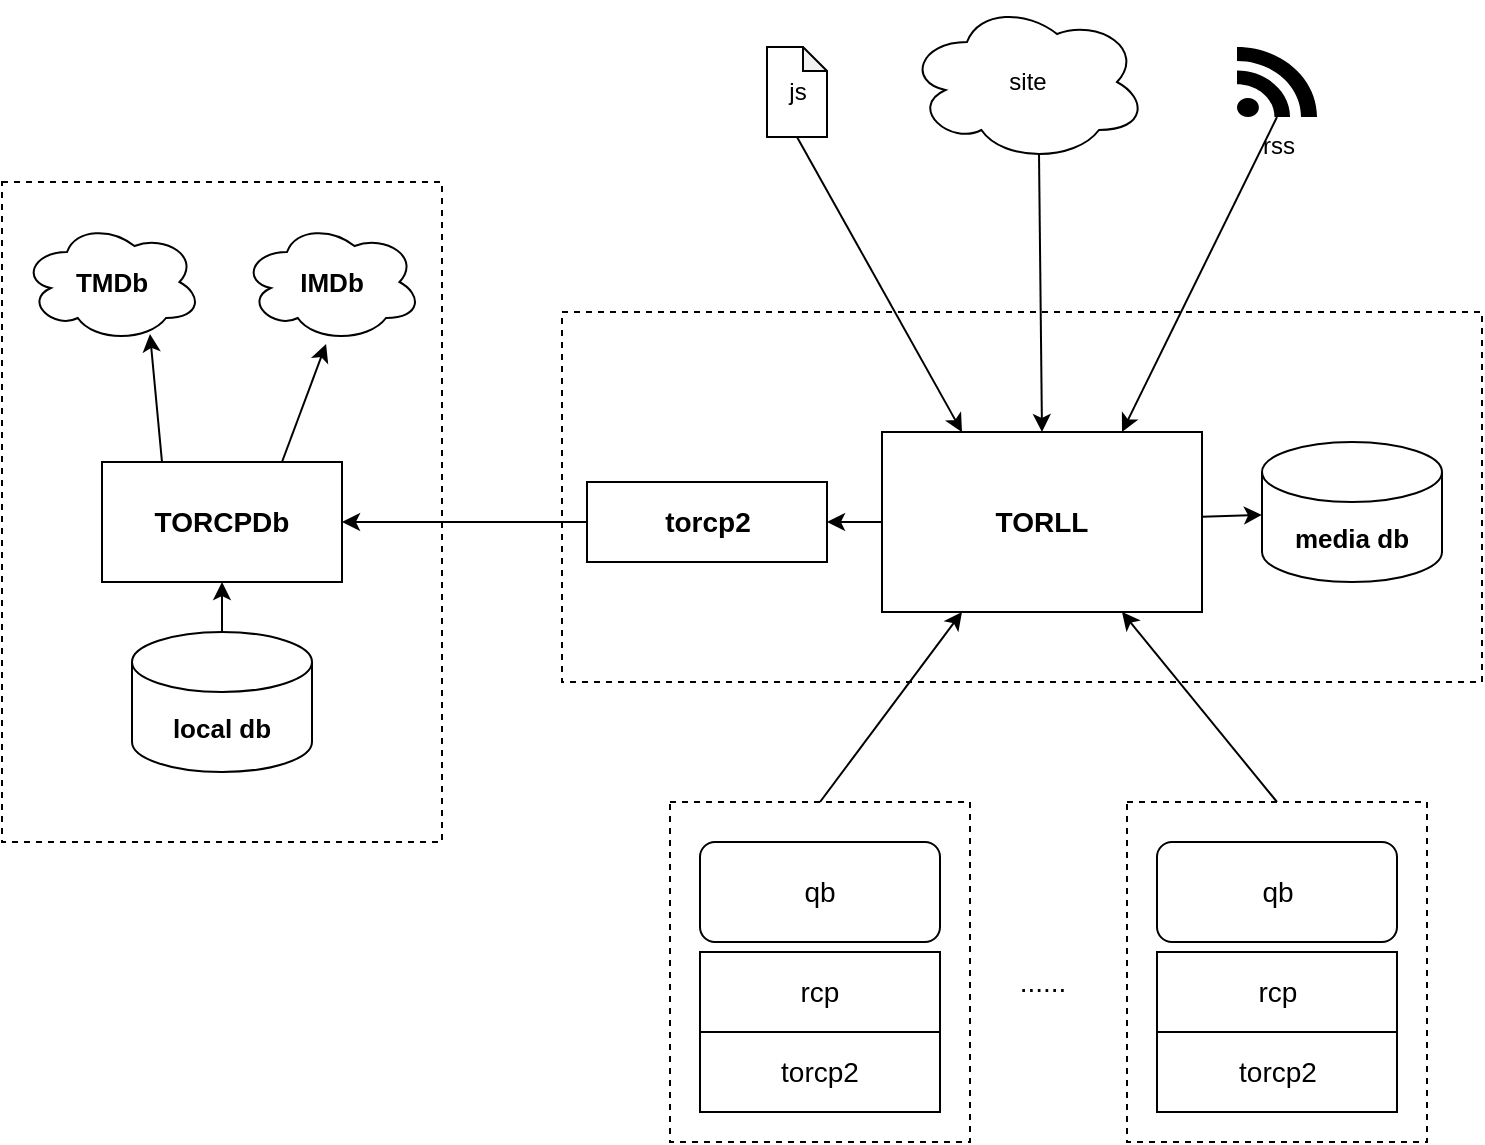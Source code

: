 <mxfile>
    <diagram id="BJYggzqvhG2JkGlKFV06" name="Page-1">
        <mxGraphModel dx="947" dy="712" grid="1" gridSize="10" guides="1" tooltips="1" connect="1" arrows="1" fold="1" page="1" pageScale="1" pageWidth="827" pageHeight="1169" math="0" shadow="0">
            <root>
                <mxCell id="0"/>
                <mxCell id="1" parent="0"/>
                <mxCell id="37" value="" style="rounded=0;whiteSpace=wrap;html=1;dashed=1;fontSize=13;" vertex="1" parent="1">
                    <mxGeometry x="324" y="295" width="460" height="185" as="geometry"/>
                </mxCell>
                <mxCell id="32" value="" style="rounded=0;whiteSpace=wrap;html=1;dashed=1;" vertex="1" parent="1">
                    <mxGeometry x="378" y="540" width="150" height="170" as="geometry"/>
                </mxCell>
                <mxCell id="31" value="" style="rounded=0;whiteSpace=wrap;html=1;dashed=1;" vertex="1" parent="1">
                    <mxGeometry x="44" y="230" width="220" height="330" as="geometry"/>
                </mxCell>
                <mxCell id="7" style="edgeStyle=none;html=1;entryX=1;entryY=0.5;entryDx=0;entryDy=0;" parent="1" source="3" target="4" edge="1">
                    <mxGeometry relative="1" as="geometry"/>
                </mxCell>
                <mxCell id="3" value="&lt;b&gt;&lt;font style=&quot;font-size: 14px;&quot;&gt;torcp2&lt;/font&gt;&lt;/b&gt;" style="rounded=0;whiteSpace=wrap;html=1;" parent="1" vertex="1">
                    <mxGeometry x="336.5" y="380" width="120" height="40" as="geometry"/>
                </mxCell>
                <mxCell id="10" style="edgeStyle=none;html=1;entryX=0.467;entryY=1.017;entryDx=0;entryDy=0;entryPerimeter=0;exitX=0.75;exitY=0;exitDx=0;exitDy=0;" parent="1" source="4" target="9" edge="1">
                    <mxGeometry relative="1" as="geometry"/>
                </mxCell>
                <mxCell id="11" style="edgeStyle=none;html=1;exitX=0.25;exitY=0;exitDx=0;exitDy=0;entryX=0.711;entryY=0.933;entryDx=0;entryDy=0;entryPerimeter=0;" parent="1" source="4" target="8" edge="1">
                    <mxGeometry relative="1" as="geometry"/>
                </mxCell>
                <mxCell id="4" value="TORCPDb" style="rounded=0;whiteSpace=wrap;html=1;fontStyle=1;fontSize=14;" parent="1" vertex="1">
                    <mxGeometry x="94" y="370" width="120" height="60" as="geometry"/>
                </mxCell>
                <mxCell id="6" value="" style="edgeStyle=none;html=1;" parent="1" source="5" target="4" edge="1">
                    <mxGeometry relative="1" as="geometry"/>
                </mxCell>
                <mxCell id="5" value="local db" style="shape=cylinder3;whiteSpace=wrap;html=1;boundedLbl=1;backgroundOutline=1;size=15;fontStyle=1;fontSize=13;" parent="1" vertex="1">
                    <mxGeometry x="109" y="455" width="90" height="70" as="geometry"/>
                </mxCell>
                <mxCell id="8" value="TMDb" style="ellipse;shape=cloud;whiteSpace=wrap;html=1;fontStyle=1;fontSize=13;" parent="1" vertex="1">
                    <mxGeometry x="54" y="250" width="90" height="60" as="geometry"/>
                </mxCell>
                <mxCell id="9" value="IMDb" style="ellipse;shape=cloud;whiteSpace=wrap;html=1;fontStyle=1;fontSize=13;" parent="1" vertex="1">
                    <mxGeometry x="164" y="250" width="90" height="60" as="geometry"/>
                </mxCell>
                <mxCell id="15" style="edgeStyle=none;html=1;exitX=0;exitY=0.5;exitDx=0;exitDy=0;entryX=1;entryY=0.5;entryDx=0;entryDy=0;" parent="1" source="12" target="3" edge="1">
                    <mxGeometry relative="1" as="geometry"/>
                </mxCell>
                <mxCell id="27" value="" style="edgeStyle=none;html=1;" parent="1" source="12" target="24" edge="1">
                    <mxGeometry relative="1" as="geometry"/>
                </mxCell>
                <mxCell id="28" value="" style="edgeStyle=none;html=1;exitX=0.5;exitY=0;exitDx=0;exitDy=0;entryX=0.25;entryY=1;entryDx=0;entryDy=0;" parent="1" source="32" target="12" edge="1">
                    <mxGeometry relative="1" as="geometry">
                        <mxPoint x="561.391" y="460" as="targetPoint"/>
                    </mxGeometry>
                </mxCell>
                <mxCell id="12" value="&lt;b&gt;&lt;font style=&quot;font-size: 14px;&quot;&gt;TORLL&lt;/font&gt;&lt;/b&gt;" style="rounded=0;whiteSpace=wrap;html=1;" parent="1" vertex="1">
                    <mxGeometry x="484" y="355" width="160" height="90" as="geometry"/>
                </mxCell>
                <mxCell id="22" style="edgeStyle=none;html=1;exitX=0.55;exitY=0.95;exitDx=0;exitDy=0;exitPerimeter=0;entryX=0.5;entryY=0;entryDx=0;entryDy=0;" parent="1" source="16" target="12" edge="1">
                    <mxGeometry relative="1" as="geometry"/>
                </mxCell>
                <mxCell id="16" value="site" style="ellipse;shape=cloud;whiteSpace=wrap;html=1;" parent="1" vertex="1">
                    <mxGeometry x="496.5" y="140" width="120" height="80" as="geometry"/>
                </mxCell>
                <mxCell id="23" style="edgeStyle=none;html=1;exitX=0.5;exitY=1;exitDx=0;exitDy=0;exitPerimeter=0;entryX=0.75;entryY=0;entryDx=0;entryDy=0;" parent="1" source="18" target="12" edge="1">
                    <mxGeometry relative="1" as="geometry"/>
                </mxCell>
                <mxCell id="18" value="rss" style="shape=mxgraph.signs.tech.rss;html=1;pointerEvents=1;fillColor=#000000;strokeColor=none;verticalLabelPosition=bottom;verticalAlign=top;align=center;" parent="1" vertex="1">
                    <mxGeometry x="661.5" y="162.5" width="40" height="35" as="geometry"/>
                </mxCell>
                <mxCell id="21" style="edgeStyle=none;html=1;exitX=0.5;exitY=1;exitDx=0;exitDy=0;exitPerimeter=0;entryX=0.25;entryY=0;entryDx=0;entryDy=0;" parent="1" source="19" target="12" edge="1">
                    <mxGeometry relative="1" as="geometry"/>
                </mxCell>
                <mxCell id="19" value="js" style="shape=note;whiteSpace=wrap;html=1;backgroundOutline=1;darkOpacity=0.05;size=12;" parent="1" vertex="1">
                    <mxGeometry x="426.5" y="162.5" width="30" height="45" as="geometry"/>
                </mxCell>
                <mxCell id="24" value="media db" style="shape=cylinder3;whiteSpace=wrap;html=1;boundedLbl=1;backgroundOutline=1;size=15;fontStyle=1;fontSize=13;" parent="1" vertex="1">
                    <mxGeometry x="674" y="360" width="90" height="70" as="geometry"/>
                </mxCell>
                <mxCell id="29" value="rcp" style="rounded=0;whiteSpace=wrap;html=1;fontStyle=0;fontSize=14;" vertex="1" parent="1">
                    <mxGeometry x="393" y="615" width="120" height="40" as="geometry"/>
                </mxCell>
                <mxCell id="30" value="qb" style="rounded=1;whiteSpace=wrap;html=1;fontStyle=0;fontSize=14;" vertex="1" parent="1">
                    <mxGeometry x="393" y="560" width="120" height="50" as="geometry"/>
                </mxCell>
                <mxCell id="36" style="edgeStyle=none;html=1;exitX=0.5;exitY=0;exitDx=0;exitDy=0;entryX=0.75;entryY=1;entryDx=0;entryDy=0;" edge="1" parent="1" source="42" target="12">
                    <mxGeometry relative="1" as="geometry">
                        <mxPoint x="679" y="540" as="sourcePoint"/>
                    </mxGeometry>
                </mxCell>
                <mxCell id="40" value="......" style="text;html=1;align=center;verticalAlign=middle;resizable=0;points=[];autosize=1;strokeColor=none;fillColor=none;fontSize=14;" vertex="1" parent="1">
                    <mxGeometry x="539" y="615" width="50" height="30" as="geometry"/>
                </mxCell>
                <mxCell id="41" value="torcp2" style="rounded=0;whiteSpace=wrap;html=1;fontStyle=0;fontSize=14;" vertex="1" parent="1">
                    <mxGeometry x="393" y="655" width="120" height="40" as="geometry"/>
                </mxCell>
                <mxCell id="42" value="" style="rounded=0;whiteSpace=wrap;html=1;dashed=1;" vertex="1" parent="1">
                    <mxGeometry x="606.5" y="540" width="150" height="170" as="geometry"/>
                </mxCell>
                <mxCell id="43" value="rcp" style="rounded=0;whiteSpace=wrap;html=1;fontStyle=0;fontSize=14;" vertex="1" parent="1">
                    <mxGeometry x="621.5" y="615" width="120" height="40" as="geometry"/>
                </mxCell>
                <mxCell id="44" value="qb" style="rounded=1;whiteSpace=wrap;html=1;fontStyle=0;fontSize=14;" vertex="1" parent="1">
                    <mxGeometry x="621.5" y="560" width="120" height="50" as="geometry"/>
                </mxCell>
                <mxCell id="45" value="torcp2" style="rounded=0;whiteSpace=wrap;html=1;fontStyle=0;fontSize=14;" vertex="1" parent="1">
                    <mxGeometry x="621.5" y="655" width="120" height="40" as="geometry"/>
                </mxCell>
            </root>
        </mxGraphModel>
    </diagram>
</mxfile>
